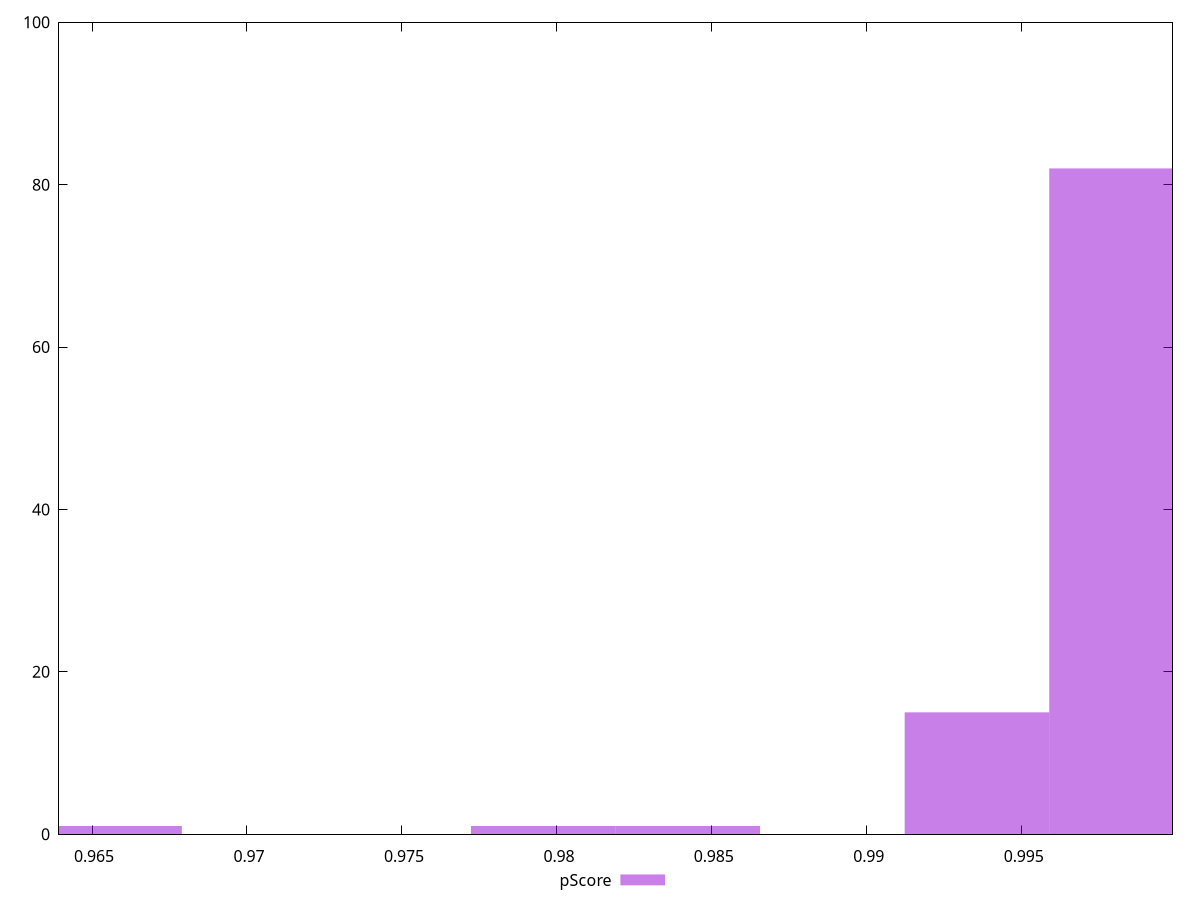 reset

$pScore <<EOF
0.9982178628768007 82
0.9935532934241054 15
0.9655658767079334 1
0.9842241545187147 1
0.9795595850660194 1
EOF

set key outside below
set boxwidth 0.00466456945269533
set xrange [0.963935063747035:0.9998622946606426]
set yrange [0:100]
set trange [0:100]
set style fill transparent solid 0.5 noborder
set terminal svg size 640, 490 enhanced background rgb 'white'
set output "report_00017_2021-02-10T15-08-03.406Z/mainthread-work-breakdown/samples/pages+cached+noadtech+nomedia/pScore/histogram.svg"

plot $pScore title "pScore" with boxes

reset

